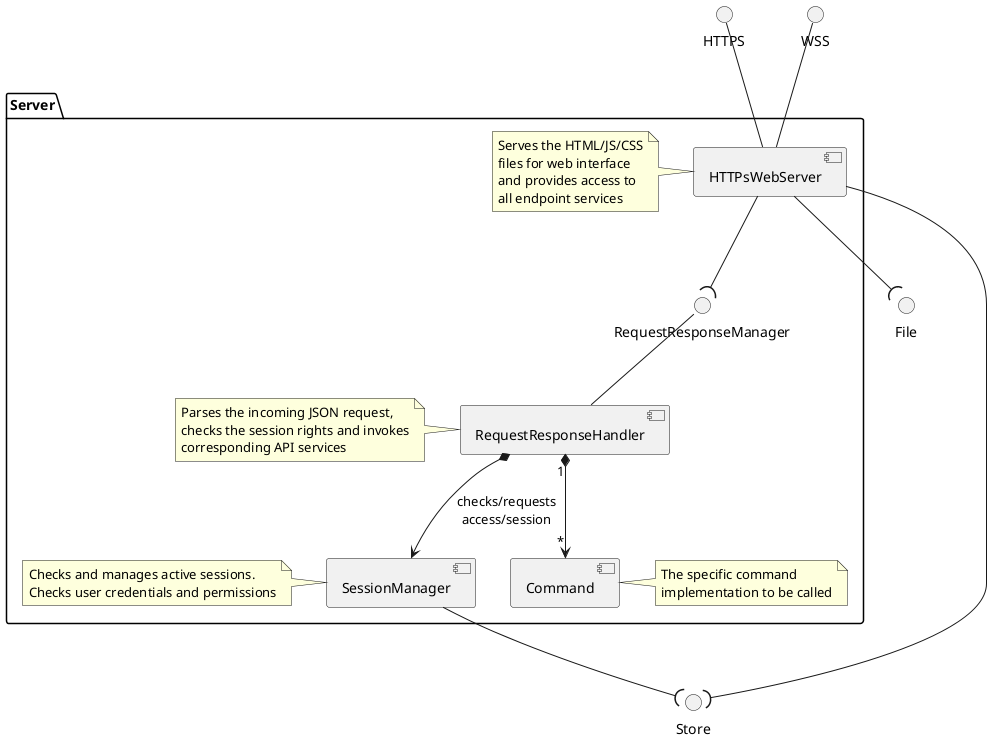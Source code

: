 @startuml
interface "WSS" as WSS
interface "HTTPS" as HTTPS

interface "File" as File
interface "Store" as Store

package Server {
    component "HTTPsWebServer" as webserver
    component "Command" as command

    note left of webserver : Serves the HTML/JS/CSS\nfiles for web interface\nand provides access to\nall endpoint services

    webserver -up- WSS
    webserver -up- HTTPS

    webserver -down-(File
    webserver -down-(Store

    component "SessionManager" as sessionsmgmt
    component "RequestResponseHandler" as requesthandler

    note left of sessionsmgmt : Checks and manages active sessions.\nChecks user credentials and permissions
    note left of requesthandler : Parses the incoming JSON request,\nchecks the session rights and invokes\ncorresponding API services
    note right of command: The specific command\nimplementation to be called

    interface "RequestResponseManager" as Request
    requesthandler -up- Request

    requesthandler *--> sessionsmgmt : checks/requests\naccess/session
    requesthandler "1" *--> "*" command

    webserver -down-(Request
    sessionsmgmt -down-(Store
}
@enduml
